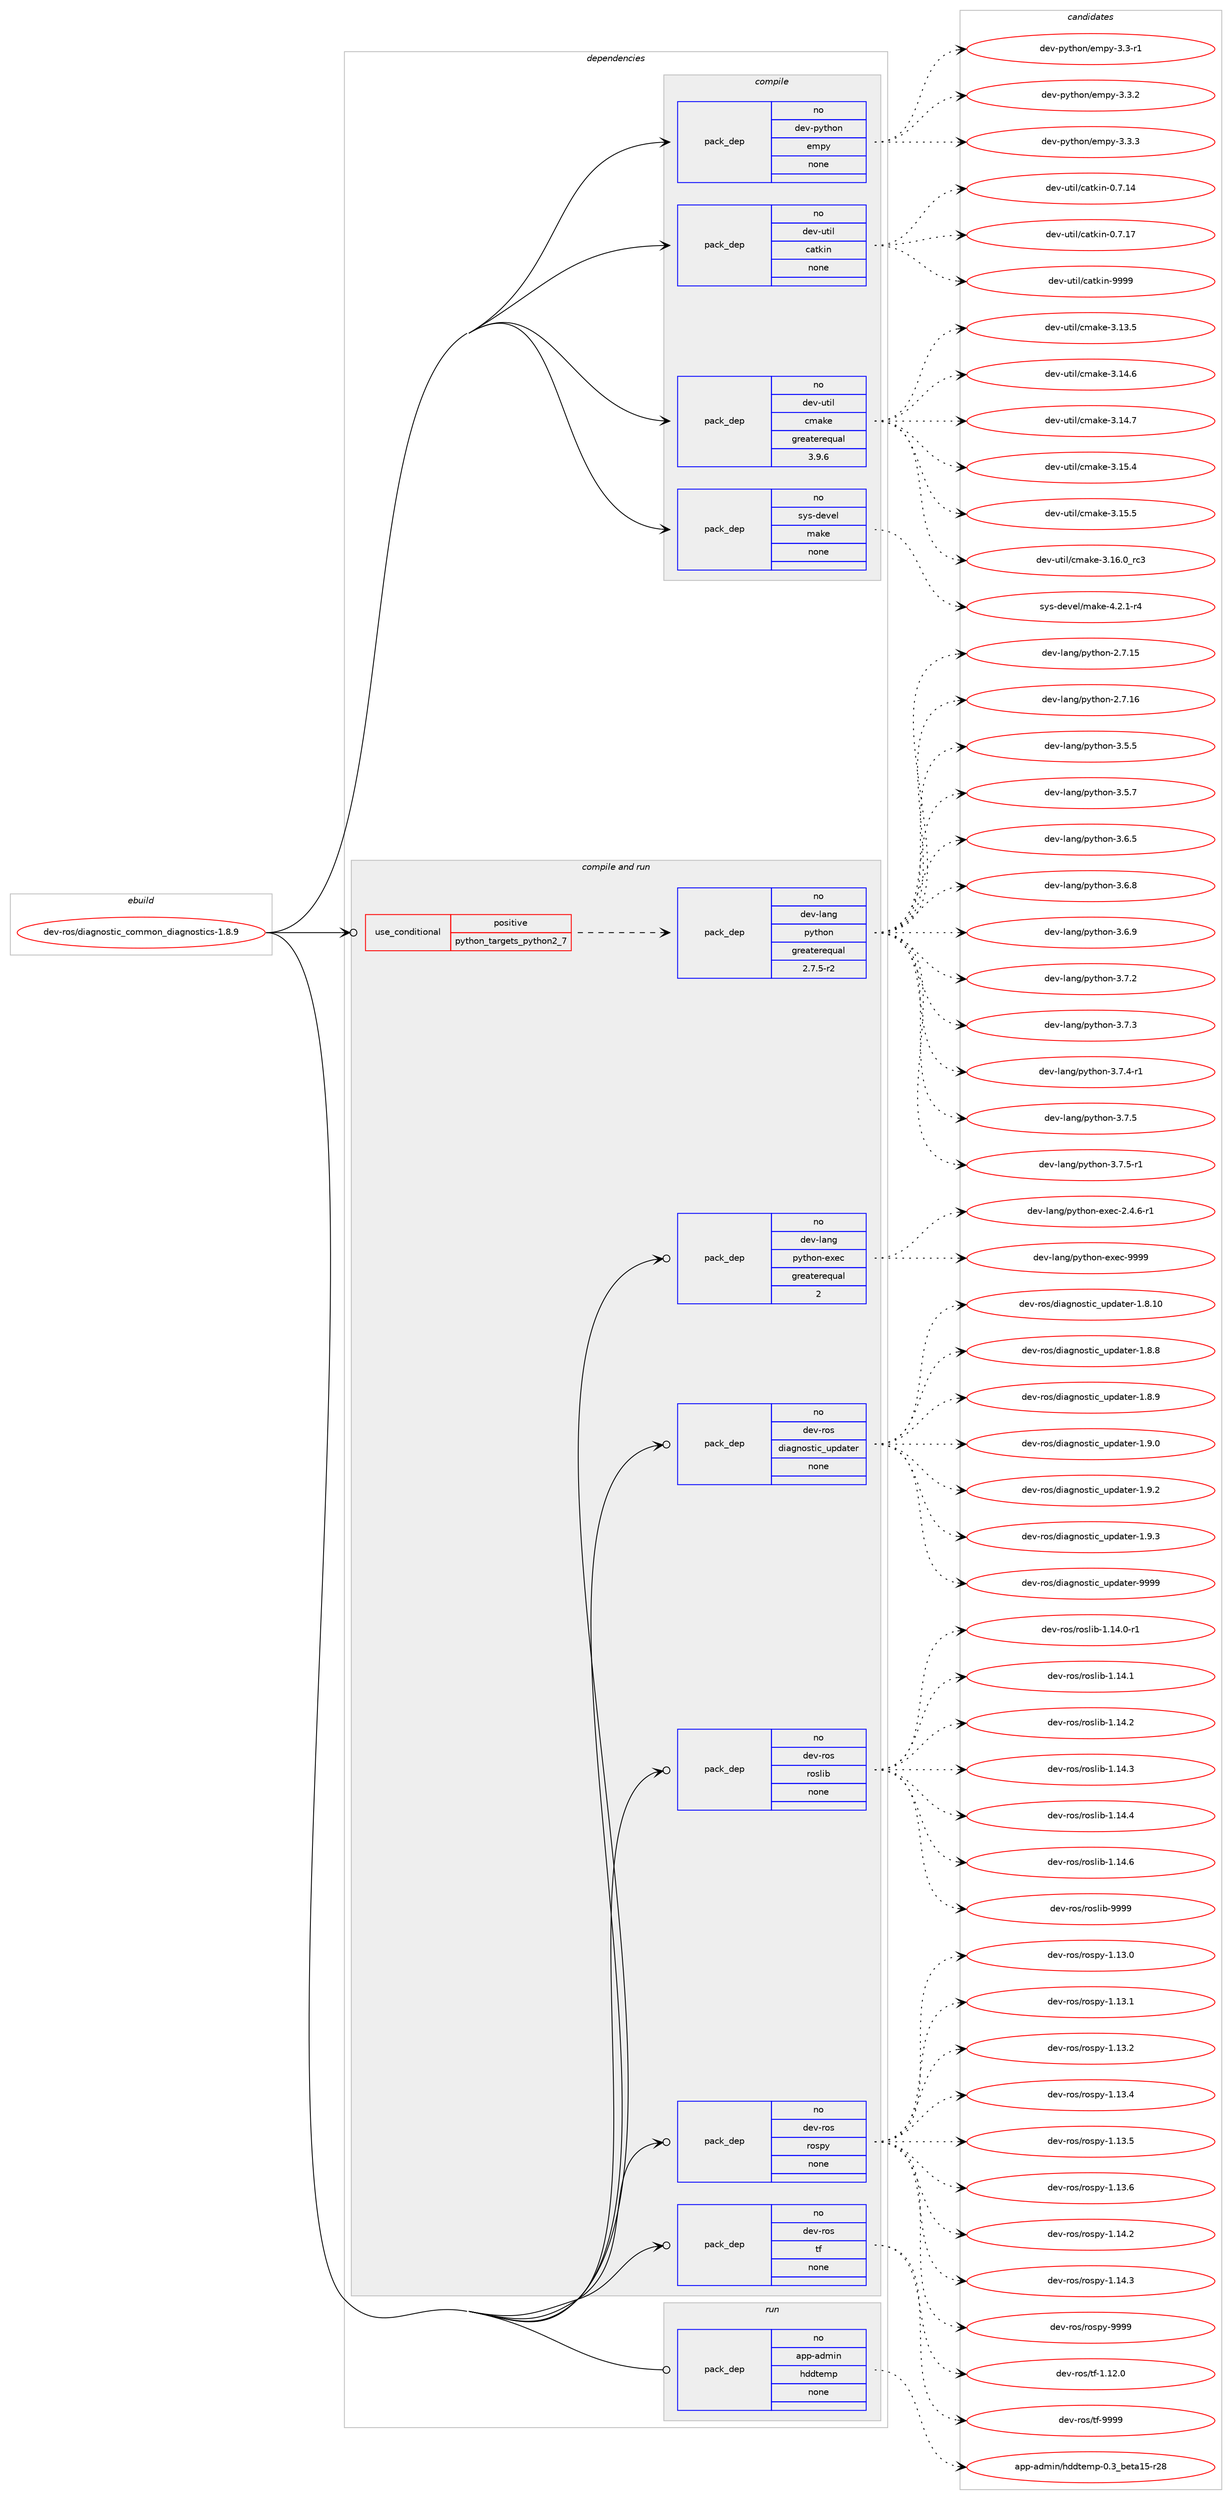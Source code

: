 digraph prolog {

# *************
# Graph options
# *************

newrank=true;
concentrate=true;
compound=true;
graph [rankdir=LR,fontname=Helvetica,fontsize=10,ranksep=1.5];#, ranksep=2.5, nodesep=0.2];
edge  [arrowhead=vee];
node  [fontname=Helvetica,fontsize=10];

# **********
# The ebuild
# **********

subgraph cluster_leftcol {
color=gray;
rank=same;
label=<<i>ebuild</i>>;
id [label="dev-ros/diagnostic_common_diagnostics-1.8.9", color=red, width=4, href="../dev-ros/diagnostic_common_diagnostics-1.8.9.svg"];
}

# ****************
# The dependencies
# ****************

subgraph cluster_midcol {
color=gray;
label=<<i>dependencies</i>>;
subgraph cluster_compile {
fillcolor="#eeeeee";
style=filled;
label=<<i>compile</i>>;
subgraph pack486034 {
dependency650998 [label=<<TABLE BORDER="0" CELLBORDER="1" CELLSPACING="0" CELLPADDING="4" WIDTH="220"><TR><TD ROWSPAN="6" CELLPADDING="30">pack_dep</TD></TR><TR><TD WIDTH="110">no</TD></TR><TR><TD>dev-python</TD></TR><TR><TD>empy</TD></TR><TR><TD>none</TD></TR><TR><TD></TD></TR></TABLE>>, shape=none, color=blue];
}
id:e -> dependency650998:w [weight=20,style="solid",arrowhead="vee"];
subgraph pack486035 {
dependency650999 [label=<<TABLE BORDER="0" CELLBORDER="1" CELLSPACING="0" CELLPADDING="4" WIDTH="220"><TR><TD ROWSPAN="6" CELLPADDING="30">pack_dep</TD></TR><TR><TD WIDTH="110">no</TD></TR><TR><TD>dev-util</TD></TR><TR><TD>catkin</TD></TR><TR><TD>none</TD></TR><TR><TD></TD></TR></TABLE>>, shape=none, color=blue];
}
id:e -> dependency650999:w [weight=20,style="solid",arrowhead="vee"];
subgraph pack486036 {
dependency651000 [label=<<TABLE BORDER="0" CELLBORDER="1" CELLSPACING="0" CELLPADDING="4" WIDTH="220"><TR><TD ROWSPAN="6" CELLPADDING="30">pack_dep</TD></TR><TR><TD WIDTH="110">no</TD></TR><TR><TD>dev-util</TD></TR><TR><TD>cmake</TD></TR><TR><TD>greaterequal</TD></TR><TR><TD>3.9.6</TD></TR></TABLE>>, shape=none, color=blue];
}
id:e -> dependency651000:w [weight=20,style="solid",arrowhead="vee"];
subgraph pack486037 {
dependency651001 [label=<<TABLE BORDER="0" CELLBORDER="1" CELLSPACING="0" CELLPADDING="4" WIDTH="220"><TR><TD ROWSPAN="6" CELLPADDING="30">pack_dep</TD></TR><TR><TD WIDTH="110">no</TD></TR><TR><TD>sys-devel</TD></TR><TR><TD>make</TD></TR><TR><TD>none</TD></TR><TR><TD></TD></TR></TABLE>>, shape=none, color=blue];
}
id:e -> dependency651001:w [weight=20,style="solid",arrowhead="vee"];
}
subgraph cluster_compileandrun {
fillcolor="#eeeeee";
style=filled;
label=<<i>compile and run</i>>;
subgraph cond153058 {
dependency651002 [label=<<TABLE BORDER="0" CELLBORDER="1" CELLSPACING="0" CELLPADDING="4"><TR><TD ROWSPAN="3" CELLPADDING="10">use_conditional</TD></TR><TR><TD>positive</TD></TR><TR><TD>python_targets_python2_7</TD></TR></TABLE>>, shape=none, color=red];
subgraph pack486038 {
dependency651003 [label=<<TABLE BORDER="0" CELLBORDER="1" CELLSPACING="0" CELLPADDING="4" WIDTH="220"><TR><TD ROWSPAN="6" CELLPADDING="30">pack_dep</TD></TR><TR><TD WIDTH="110">no</TD></TR><TR><TD>dev-lang</TD></TR><TR><TD>python</TD></TR><TR><TD>greaterequal</TD></TR><TR><TD>2.7.5-r2</TD></TR></TABLE>>, shape=none, color=blue];
}
dependency651002:e -> dependency651003:w [weight=20,style="dashed",arrowhead="vee"];
}
id:e -> dependency651002:w [weight=20,style="solid",arrowhead="odotvee"];
subgraph pack486039 {
dependency651004 [label=<<TABLE BORDER="0" CELLBORDER="1" CELLSPACING="0" CELLPADDING="4" WIDTH="220"><TR><TD ROWSPAN="6" CELLPADDING="30">pack_dep</TD></TR><TR><TD WIDTH="110">no</TD></TR><TR><TD>dev-lang</TD></TR><TR><TD>python-exec</TD></TR><TR><TD>greaterequal</TD></TR><TR><TD>2</TD></TR></TABLE>>, shape=none, color=blue];
}
id:e -> dependency651004:w [weight=20,style="solid",arrowhead="odotvee"];
subgraph pack486040 {
dependency651005 [label=<<TABLE BORDER="0" CELLBORDER="1" CELLSPACING="0" CELLPADDING="4" WIDTH="220"><TR><TD ROWSPAN="6" CELLPADDING="30">pack_dep</TD></TR><TR><TD WIDTH="110">no</TD></TR><TR><TD>dev-ros</TD></TR><TR><TD>diagnostic_updater</TD></TR><TR><TD>none</TD></TR><TR><TD></TD></TR></TABLE>>, shape=none, color=blue];
}
id:e -> dependency651005:w [weight=20,style="solid",arrowhead="odotvee"];
subgraph pack486041 {
dependency651006 [label=<<TABLE BORDER="0" CELLBORDER="1" CELLSPACING="0" CELLPADDING="4" WIDTH="220"><TR><TD ROWSPAN="6" CELLPADDING="30">pack_dep</TD></TR><TR><TD WIDTH="110">no</TD></TR><TR><TD>dev-ros</TD></TR><TR><TD>roslib</TD></TR><TR><TD>none</TD></TR><TR><TD></TD></TR></TABLE>>, shape=none, color=blue];
}
id:e -> dependency651006:w [weight=20,style="solid",arrowhead="odotvee"];
subgraph pack486042 {
dependency651007 [label=<<TABLE BORDER="0" CELLBORDER="1" CELLSPACING="0" CELLPADDING="4" WIDTH="220"><TR><TD ROWSPAN="6" CELLPADDING="30">pack_dep</TD></TR><TR><TD WIDTH="110">no</TD></TR><TR><TD>dev-ros</TD></TR><TR><TD>rospy</TD></TR><TR><TD>none</TD></TR><TR><TD></TD></TR></TABLE>>, shape=none, color=blue];
}
id:e -> dependency651007:w [weight=20,style="solid",arrowhead="odotvee"];
subgraph pack486043 {
dependency651008 [label=<<TABLE BORDER="0" CELLBORDER="1" CELLSPACING="0" CELLPADDING="4" WIDTH="220"><TR><TD ROWSPAN="6" CELLPADDING="30">pack_dep</TD></TR><TR><TD WIDTH="110">no</TD></TR><TR><TD>dev-ros</TD></TR><TR><TD>tf</TD></TR><TR><TD>none</TD></TR><TR><TD></TD></TR></TABLE>>, shape=none, color=blue];
}
id:e -> dependency651008:w [weight=20,style="solid",arrowhead="odotvee"];
}
subgraph cluster_run {
fillcolor="#eeeeee";
style=filled;
label=<<i>run</i>>;
subgraph pack486044 {
dependency651009 [label=<<TABLE BORDER="0" CELLBORDER="1" CELLSPACING="0" CELLPADDING="4" WIDTH="220"><TR><TD ROWSPAN="6" CELLPADDING="30">pack_dep</TD></TR><TR><TD WIDTH="110">no</TD></TR><TR><TD>app-admin</TD></TR><TR><TD>hddtemp</TD></TR><TR><TD>none</TD></TR><TR><TD></TD></TR></TABLE>>, shape=none, color=blue];
}
id:e -> dependency651009:w [weight=20,style="solid",arrowhead="odot"];
}
}

# **************
# The candidates
# **************

subgraph cluster_choices {
rank=same;
color=gray;
label=<<i>candidates</i>>;

subgraph choice486034 {
color=black;
nodesep=1;
choice1001011184511212111610411111047101109112121455146514511449 [label="dev-python/empy-3.3-r1", color=red, width=4,href="../dev-python/empy-3.3-r1.svg"];
choice1001011184511212111610411111047101109112121455146514650 [label="dev-python/empy-3.3.2", color=red, width=4,href="../dev-python/empy-3.3.2.svg"];
choice1001011184511212111610411111047101109112121455146514651 [label="dev-python/empy-3.3.3", color=red, width=4,href="../dev-python/empy-3.3.3.svg"];
dependency650998:e -> choice1001011184511212111610411111047101109112121455146514511449:w [style=dotted,weight="100"];
dependency650998:e -> choice1001011184511212111610411111047101109112121455146514650:w [style=dotted,weight="100"];
dependency650998:e -> choice1001011184511212111610411111047101109112121455146514651:w [style=dotted,weight="100"];
}
subgraph choice486035 {
color=black;
nodesep=1;
choice1001011184511711610510847999711610710511045484655464952 [label="dev-util/catkin-0.7.14", color=red, width=4,href="../dev-util/catkin-0.7.14.svg"];
choice1001011184511711610510847999711610710511045484655464955 [label="dev-util/catkin-0.7.17", color=red, width=4,href="../dev-util/catkin-0.7.17.svg"];
choice100101118451171161051084799971161071051104557575757 [label="dev-util/catkin-9999", color=red, width=4,href="../dev-util/catkin-9999.svg"];
dependency650999:e -> choice1001011184511711610510847999711610710511045484655464952:w [style=dotted,weight="100"];
dependency650999:e -> choice1001011184511711610510847999711610710511045484655464955:w [style=dotted,weight="100"];
dependency650999:e -> choice100101118451171161051084799971161071051104557575757:w [style=dotted,weight="100"];
}
subgraph choice486036 {
color=black;
nodesep=1;
choice1001011184511711610510847991099710710145514649514653 [label="dev-util/cmake-3.13.5", color=red, width=4,href="../dev-util/cmake-3.13.5.svg"];
choice1001011184511711610510847991099710710145514649524654 [label="dev-util/cmake-3.14.6", color=red, width=4,href="../dev-util/cmake-3.14.6.svg"];
choice1001011184511711610510847991099710710145514649524655 [label="dev-util/cmake-3.14.7", color=red, width=4,href="../dev-util/cmake-3.14.7.svg"];
choice1001011184511711610510847991099710710145514649534652 [label="dev-util/cmake-3.15.4", color=red, width=4,href="../dev-util/cmake-3.15.4.svg"];
choice1001011184511711610510847991099710710145514649534653 [label="dev-util/cmake-3.15.5", color=red, width=4,href="../dev-util/cmake-3.15.5.svg"];
choice1001011184511711610510847991099710710145514649544648951149951 [label="dev-util/cmake-3.16.0_rc3", color=red, width=4,href="../dev-util/cmake-3.16.0_rc3.svg"];
dependency651000:e -> choice1001011184511711610510847991099710710145514649514653:w [style=dotted,weight="100"];
dependency651000:e -> choice1001011184511711610510847991099710710145514649524654:w [style=dotted,weight="100"];
dependency651000:e -> choice1001011184511711610510847991099710710145514649524655:w [style=dotted,weight="100"];
dependency651000:e -> choice1001011184511711610510847991099710710145514649534652:w [style=dotted,weight="100"];
dependency651000:e -> choice1001011184511711610510847991099710710145514649534653:w [style=dotted,weight="100"];
dependency651000:e -> choice1001011184511711610510847991099710710145514649544648951149951:w [style=dotted,weight="100"];
}
subgraph choice486037 {
color=black;
nodesep=1;
choice1151211154510010111810110847109971071014552465046494511452 [label="sys-devel/make-4.2.1-r4", color=red, width=4,href="../sys-devel/make-4.2.1-r4.svg"];
dependency651001:e -> choice1151211154510010111810110847109971071014552465046494511452:w [style=dotted,weight="100"];
}
subgraph choice486038 {
color=black;
nodesep=1;
choice10010111845108971101034711212111610411111045504655464953 [label="dev-lang/python-2.7.15", color=red, width=4,href="../dev-lang/python-2.7.15.svg"];
choice10010111845108971101034711212111610411111045504655464954 [label="dev-lang/python-2.7.16", color=red, width=4,href="../dev-lang/python-2.7.16.svg"];
choice100101118451089711010347112121116104111110455146534653 [label="dev-lang/python-3.5.5", color=red, width=4,href="../dev-lang/python-3.5.5.svg"];
choice100101118451089711010347112121116104111110455146534655 [label="dev-lang/python-3.5.7", color=red, width=4,href="../dev-lang/python-3.5.7.svg"];
choice100101118451089711010347112121116104111110455146544653 [label="dev-lang/python-3.6.5", color=red, width=4,href="../dev-lang/python-3.6.5.svg"];
choice100101118451089711010347112121116104111110455146544656 [label="dev-lang/python-3.6.8", color=red, width=4,href="../dev-lang/python-3.6.8.svg"];
choice100101118451089711010347112121116104111110455146544657 [label="dev-lang/python-3.6.9", color=red, width=4,href="../dev-lang/python-3.6.9.svg"];
choice100101118451089711010347112121116104111110455146554650 [label="dev-lang/python-3.7.2", color=red, width=4,href="../dev-lang/python-3.7.2.svg"];
choice100101118451089711010347112121116104111110455146554651 [label="dev-lang/python-3.7.3", color=red, width=4,href="../dev-lang/python-3.7.3.svg"];
choice1001011184510897110103471121211161041111104551465546524511449 [label="dev-lang/python-3.7.4-r1", color=red, width=4,href="../dev-lang/python-3.7.4-r1.svg"];
choice100101118451089711010347112121116104111110455146554653 [label="dev-lang/python-3.7.5", color=red, width=4,href="../dev-lang/python-3.7.5.svg"];
choice1001011184510897110103471121211161041111104551465546534511449 [label="dev-lang/python-3.7.5-r1", color=red, width=4,href="../dev-lang/python-3.7.5-r1.svg"];
dependency651003:e -> choice10010111845108971101034711212111610411111045504655464953:w [style=dotted,weight="100"];
dependency651003:e -> choice10010111845108971101034711212111610411111045504655464954:w [style=dotted,weight="100"];
dependency651003:e -> choice100101118451089711010347112121116104111110455146534653:w [style=dotted,weight="100"];
dependency651003:e -> choice100101118451089711010347112121116104111110455146534655:w [style=dotted,weight="100"];
dependency651003:e -> choice100101118451089711010347112121116104111110455146544653:w [style=dotted,weight="100"];
dependency651003:e -> choice100101118451089711010347112121116104111110455146544656:w [style=dotted,weight="100"];
dependency651003:e -> choice100101118451089711010347112121116104111110455146544657:w [style=dotted,weight="100"];
dependency651003:e -> choice100101118451089711010347112121116104111110455146554650:w [style=dotted,weight="100"];
dependency651003:e -> choice100101118451089711010347112121116104111110455146554651:w [style=dotted,weight="100"];
dependency651003:e -> choice1001011184510897110103471121211161041111104551465546524511449:w [style=dotted,weight="100"];
dependency651003:e -> choice100101118451089711010347112121116104111110455146554653:w [style=dotted,weight="100"];
dependency651003:e -> choice1001011184510897110103471121211161041111104551465546534511449:w [style=dotted,weight="100"];
}
subgraph choice486039 {
color=black;
nodesep=1;
choice10010111845108971101034711212111610411111045101120101994550465246544511449 [label="dev-lang/python-exec-2.4.6-r1", color=red, width=4,href="../dev-lang/python-exec-2.4.6-r1.svg"];
choice10010111845108971101034711212111610411111045101120101994557575757 [label="dev-lang/python-exec-9999", color=red, width=4,href="../dev-lang/python-exec-9999.svg"];
dependency651004:e -> choice10010111845108971101034711212111610411111045101120101994550465246544511449:w [style=dotted,weight="100"];
dependency651004:e -> choice10010111845108971101034711212111610411111045101120101994557575757:w [style=dotted,weight="100"];
}
subgraph choice486040 {
color=black;
nodesep=1;
choice10010111845114111115471001059710311011111511610599951171121009711610111445494656464948 [label="dev-ros/diagnostic_updater-1.8.10", color=red, width=4,href="../dev-ros/diagnostic_updater-1.8.10.svg"];
choice100101118451141111154710010597103110111115116105999511711210097116101114454946564656 [label="dev-ros/diagnostic_updater-1.8.8", color=red, width=4,href="../dev-ros/diagnostic_updater-1.8.8.svg"];
choice100101118451141111154710010597103110111115116105999511711210097116101114454946564657 [label="dev-ros/diagnostic_updater-1.8.9", color=red, width=4,href="../dev-ros/diagnostic_updater-1.8.9.svg"];
choice100101118451141111154710010597103110111115116105999511711210097116101114454946574648 [label="dev-ros/diagnostic_updater-1.9.0", color=red, width=4,href="../dev-ros/diagnostic_updater-1.9.0.svg"];
choice100101118451141111154710010597103110111115116105999511711210097116101114454946574650 [label="dev-ros/diagnostic_updater-1.9.2", color=red, width=4,href="../dev-ros/diagnostic_updater-1.9.2.svg"];
choice100101118451141111154710010597103110111115116105999511711210097116101114454946574651 [label="dev-ros/diagnostic_updater-1.9.3", color=red, width=4,href="../dev-ros/diagnostic_updater-1.9.3.svg"];
choice1001011184511411111547100105971031101111151161059995117112100971161011144557575757 [label="dev-ros/diagnostic_updater-9999", color=red, width=4,href="../dev-ros/diagnostic_updater-9999.svg"];
dependency651005:e -> choice10010111845114111115471001059710311011111511610599951171121009711610111445494656464948:w [style=dotted,weight="100"];
dependency651005:e -> choice100101118451141111154710010597103110111115116105999511711210097116101114454946564656:w [style=dotted,weight="100"];
dependency651005:e -> choice100101118451141111154710010597103110111115116105999511711210097116101114454946564657:w [style=dotted,weight="100"];
dependency651005:e -> choice100101118451141111154710010597103110111115116105999511711210097116101114454946574648:w [style=dotted,weight="100"];
dependency651005:e -> choice100101118451141111154710010597103110111115116105999511711210097116101114454946574650:w [style=dotted,weight="100"];
dependency651005:e -> choice100101118451141111154710010597103110111115116105999511711210097116101114454946574651:w [style=dotted,weight="100"];
dependency651005:e -> choice1001011184511411111547100105971031101111151161059995117112100971161011144557575757:w [style=dotted,weight="100"];
}
subgraph choice486041 {
color=black;
nodesep=1;
choice100101118451141111154711411111510810598454946495246484511449 [label="dev-ros/roslib-1.14.0-r1", color=red, width=4,href="../dev-ros/roslib-1.14.0-r1.svg"];
choice10010111845114111115471141111151081059845494649524649 [label="dev-ros/roslib-1.14.1", color=red, width=4,href="../dev-ros/roslib-1.14.1.svg"];
choice10010111845114111115471141111151081059845494649524650 [label="dev-ros/roslib-1.14.2", color=red, width=4,href="../dev-ros/roslib-1.14.2.svg"];
choice10010111845114111115471141111151081059845494649524651 [label="dev-ros/roslib-1.14.3", color=red, width=4,href="../dev-ros/roslib-1.14.3.svg"];
choice10010111845114111115471141111151081059845494649524652 [label="dev-ros/roslib-1.14.4", color=red, width=4,href="../dev-ros/roslib-1.14.4.svg"];
choice10010111845114111115471141111151081059845494649524654 [label="dev-ros/roslib-1.14.6", color=red, width=4,href="../dev-ros/roslib-1.14.6.svg"];
choice1001011184511411111547114111115108105984557575757 [label="dev-ros/roslib-9999", color=red, width=4,href="../dev-ros/roslib-9999.svg"];
dependency651006:e -> choice100101118451141111154711411111510810598454946495246484511449:w [style=dotted,weight="100"];
dependency651006:e -> choice10010111845114111115471141111151081059845494649524649:w [style=dotted,weight="100"];
dependency651006:e -> choice10010111845114111115471141111151081059845494649524650:w [style=dotted,weight="100"];
dependency651006:e -> choice10010111845114111115471141111151081059845494649524651:w [style=dotted,weight="100"];
dependency651006:e -> choice10010111845114111115471141111151081059845494649524652:w [style=dotted,weight="100"];
dependency651006:e -> choice10010111845114111115471141111151081059845494649524654:w [style=dotted,weight="100"];
dependency651006:e -> choice1001011184511411111547114111115108105984557575757:w [style=dotted,weight="100"];
}
subgraph choice486042 {
color=black;
nodesep=1;
choice100101118451141111154711411111511212145494649514648 [label="dev-ros/rospy-1.13.0", color=red, width=4,href="../dev-ros/rospy-1.13.0.svg"];
choice100101118451141111154711411111511212145494649514649 [label="dev-ros/rospy-1.13.1", color=red, width=4,href="../dev-ros/rospy-1.13.1.svg"];
choice100101118451141111154711411111511212145494649514650 [label="dev-ros/rospy-1.13.2", color=red, width=4,href="../dev-ros/rospy-1.13.2.svg"];
choice100101118451141111154711411111511212145494649514652 [label="dev-ros/rospy-1.13.4", color=red, width=4,href="../dev-ros/rospy-1.13.4.svg"];
choice100101118451141111154711411111511212145494649514653 [label="dev-ros/rospy-1.13.5", color=red, width=4,href="../dev-ros/rospy-1.13.5.svg"];
choice100101118451141111154711411111511212145494649514654 [label="dev-ros/rospy-1.13.6", color=red, width=4,href="../dev-ros/rospy-1.13.6.svg"];
choice100101118451141111154711411111511212145494649524650 [label="dev-ros/rospy-1.14.2", color=red, width=4,href="../dev-ros/rospy-1.14.2.svg"];
choice100101118451141111154711411111511212145494649524651 [label="dev-ros/rospy-1.14.3", color=red, width=4,href="../dev-ros/rospy-1.14.3.svg"];
choice10010111845114111115471141111151121214557575757 [label="dev-ros/rospy-9999", color=red, width=4,href="../dev-ros/rospy-9999.svg"];
dependency651007:e -> choice100101118451141111154711411111511212145494649514648:w [style=dotted,weight="100"];
dependency651007:e -> choice100101118451141111154711411111511212145494649514649:w [style=dotted,weight="100"];
dependency651007:e -> choice100101118451141111154711411111511212145494649514650:w [style=dotted,weight="100"];
dependency651007:e -> choice100101118451141111154711411111511212145494649514652:w [style=dotted,weight="100"];
dependency651007:e -> choice100101118451141111154711411111511212145494649514653:w [style=dotted,weight="100"];
dependency651007:e -> choice100101118451141111154711411111511212145494649514654:w [style=dotted,weight="100"];
dependency651007:e -> choice100101118451141111154711411111511212145494649524650:w [style=dotted,weight="100"];
dependency651007:e -> choice100101118451141111154711411111511212145494649524651:w [style=dotted,weight="100"];
dependency651007:e -> choice10010111845114111115471141111151121214557575757:w [style=dotted,weight="100"];
}
subgraph choice486043 {
color=black;
nodesep=1;
choice100101118451141111154711610245494649504648 [label="dev-ros/tf-1.12.0", color=red, width=4,href="../dev-ros/tf-1.12.0.svg"];
choice10010111845114111115471161024557575757 [label="dev-ros/tf-9999", color=red, width=4,href="../dev-ros/tf-9999.svg"];
dependency651008:e -> choice100101118451141111154711610245494649504648:w [style=dotted,weight="100"];
dependency651008:e -> choice10010111845114111115471161024557575757:w [style=dotted,weight="100"];
}
subgraph choice486044 {
color=black;
nodesep=1;
choice97112112459710010910511047104100100116101109112454846519598101116974953451145056 [label="app-admin/hddtemp-0.3_beta15-r28", color=red, width=4,href="../app-admin/hddtemp-0.3_beta15-r28.svg"];
dependency651009:e -> choice97112112459710010910511047104100100116101109112454846519598101116974953451145056:w [style=dotted,weight="100"];
}
}

}
